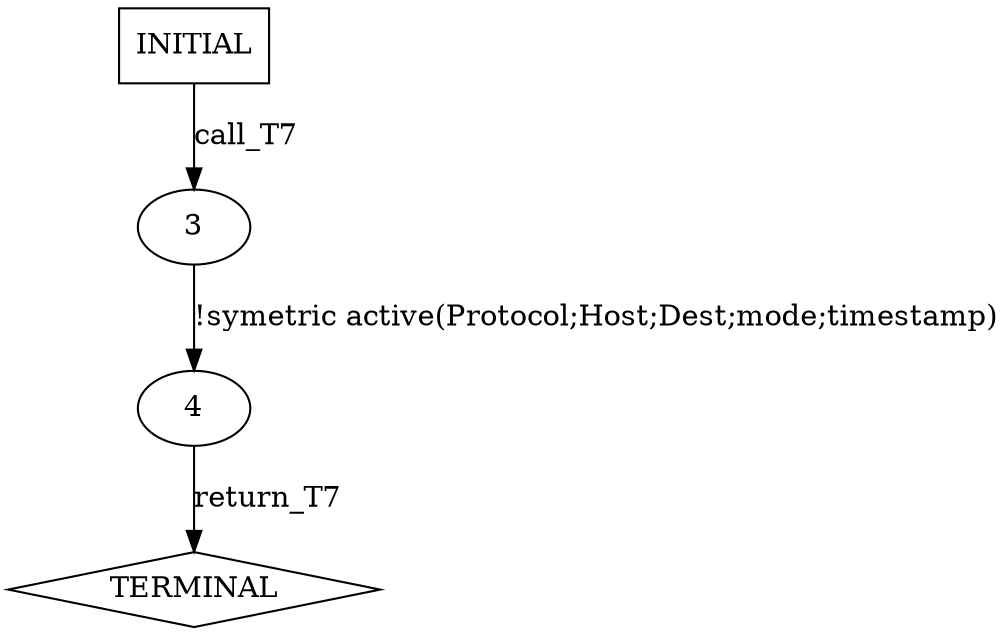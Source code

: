 digraph G {
  0 [label="INITIAL",shape=box];
  1 [label="TERMINAL",shape=diamond];
  3 [label="3"];
  4 [label="4"];
0->3 [label="call_T7"];
3->4 [label="!symetric active(Protocol;Host;Dest;mode;timestamp)"];
4->1 [label="return_T7"];
}
